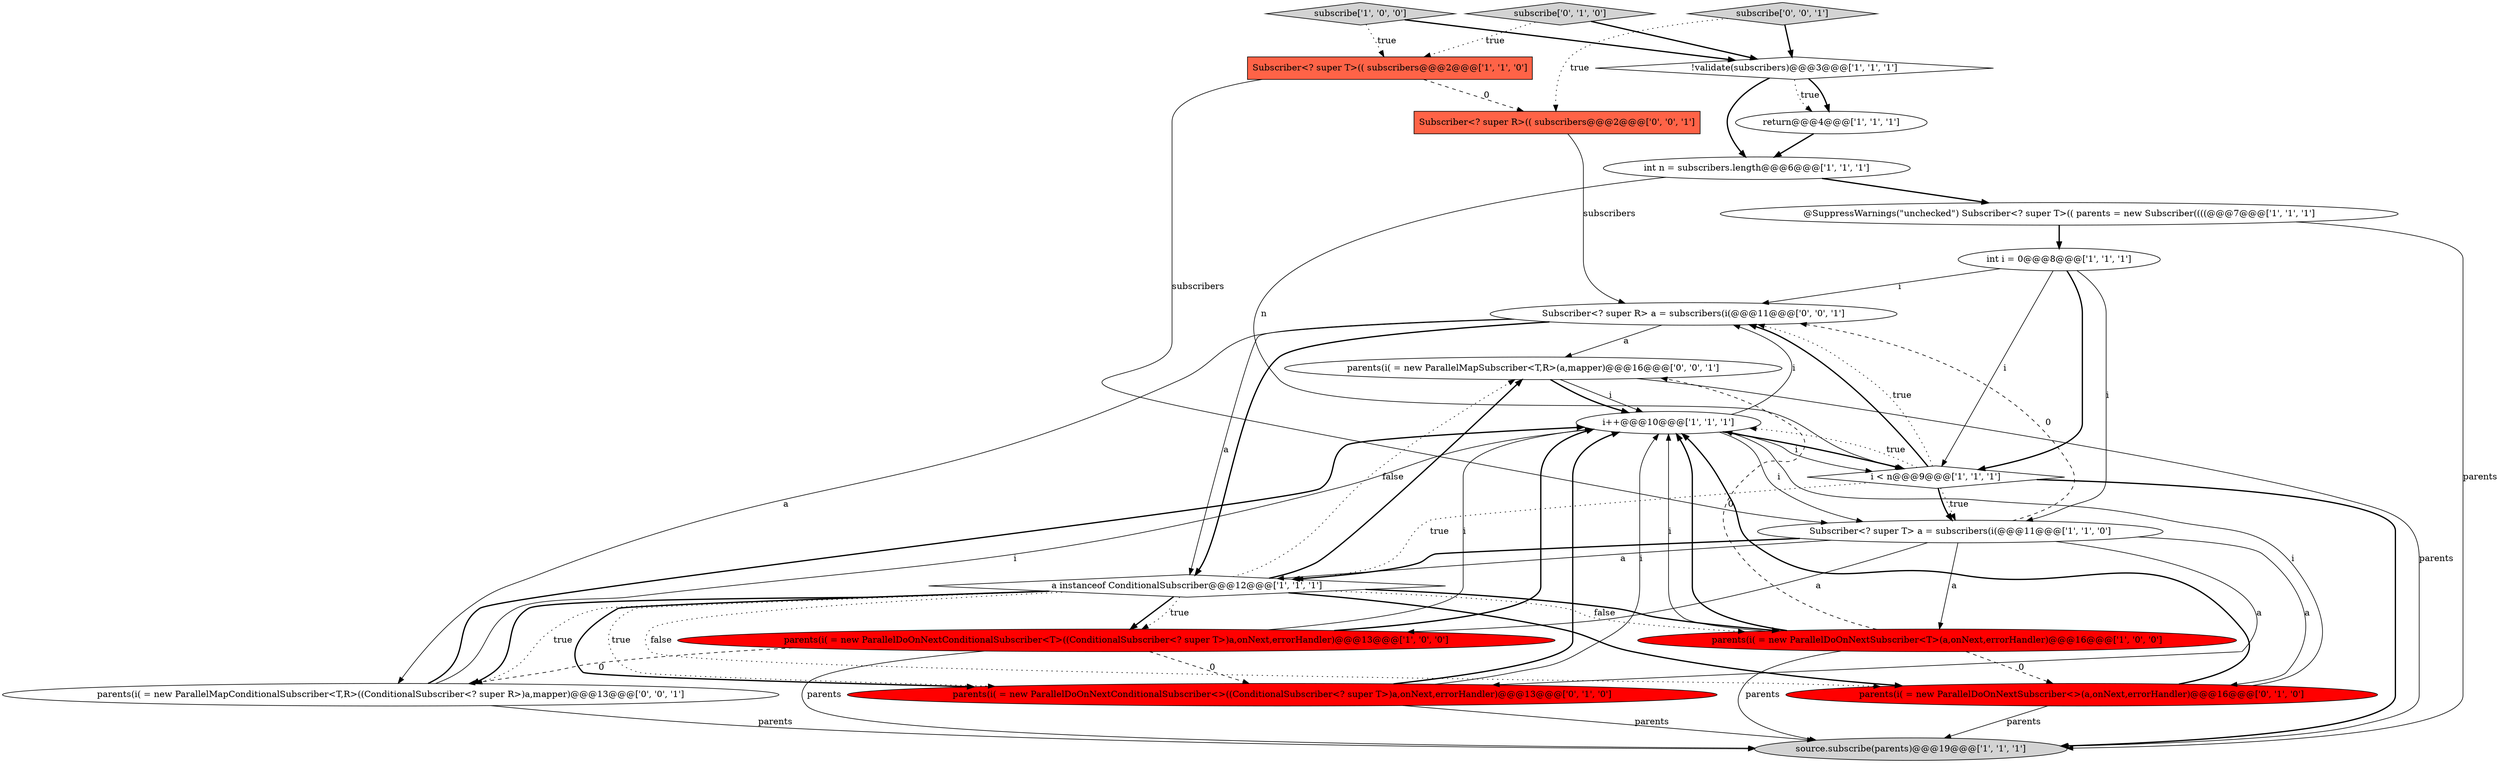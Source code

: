 digraph {
20 [style = filled, label = "Subscriber<? super R>(( subscribers@@@2@@@['0', '0', '1']", fillcolor = tomato, shape = box image = "AAA0AAABBB3BBB"];
15 [style = filled, label = "subscribe['0', '1', '0']", fillcolor = lightgray, shape = diamond image = "AAA0AAABBB2BBB"];
17 [style = filled, label = "parents(i( = new ParallelMapSubscriber<T,R>(a,mapper)@@@16@@@['0', '0', '1']", fillcolor = white, shape = ellipse image = "AAA0AAABBB3BBB"];
9 [style = filled, label = "parents(i( = new ParallelDoOnNextSubscriber<T>(a,onNext,errorHandler)@@@16@@@['1', '0', '0']", fillcolor = red, shape = ellipse image = "AAA1AAABBB1BBB"];
2 [style = filled, label = "i < n@@@9@@@['1', '1', '1']", fillcolor = white, shape = diamond image = "AAA0AAABBB1BBB"];
19 [style = filled, label = "Subscriber<? super R> a = subscribers(i(@@@11@@@['0', '0', '1']", fillcolor = white, shape = ellipse image = "AAA0AAABBB3BBB"];
13 [style = filled, label = "parents(i( = new ParallelDoOnNextConditionalSubscriber<T>((ConditionalSubscriber<? super T>)a,onNext,errorHandler)@@@13@@@['1', '0', '0']", fillcolor = red, shape = ellipse image = "AAA1AAABBB1BBB"];
0 [style = filled, label = "i++@@@10@@@['1', '1', '1']", fillcolor = white, shape = ellipse image = "AAA0AAABBB1BBB"];
11 [style = filled, label = "source.subscribe(parents)@@@19@@@['1', '1', '1']", fillcolor = lightgray, shape = ellipse image = "AAA0AAABBB1BBB"];
14 [style = filled, label = "parents(i( = new ParallelDoOnNextConditionalSubscriber<>((ConditionalSubscriber<? super T>)a,onNext,errorHandler)@@@13@@@['0', '1', '0']", fillcolor = red, shape = ellipse image = "AAA1AAABBB2BBB"];
1 [style = filled, label = "!validate(subscribers)@@@3@@@['1', '1', '1']", fillcolor = white, shape = diamond image = "AAA0AAABBB1BBB"];
7 [style = filled, label = "a instanceof ConditionalSubscriber@@@12@@@['1', '1', '1']", fillcolor = white, shape = diamond image = "AAA0AAABBB1BBB"];
3 [style = filled, label = "int i = 0@@@8@@@['1', '1', '1']", fillcolor = white, shape = ellipse image = "AAA0AAABBB1BBB"];
5 [style = filled, label = "int n = subscribers.length@@@6@@@['1', '1', '1']", fillcolor = white, shape = ellipse image = "AAA0AAABBB1BBB"];
21 [style = filled, label = "parents(i( = new ParallelMapConditionalSubscriber<T,R>((ConditionalSubscriber<? super R>)a,mapper)@@@13@@@['0', '0', '1']", fillcolor = white, shape = ellipse image = "AAA0AAABBB3BBB"];
4 [style = filled, label = "Subscriber<? super T> a = subscribers(i(@@@11@@@['1', '1', '0']", fillcolor = white, shape = ellipse image = "AAA0AAABBB1BBB"];
6 [style = filled, label = "@SuppressWarnings(\"unchecked\") Subscriber<? super T>(( parents = new Subscriber((((@@@7@@@['1', '1', '1']", fillcolor = white, shape = ellipse image = "AAA0AAABBB1BBB"];
18 [style = filled, label = "subscribe['0', '0', '1']", fillcolor = lightgray, shape = diamond image = "AAA0AAABBB3BBB"];
12 [style = filled, label = "subscribe['1', '0', '0']", fillcolor = lightgray, shape = diamond image = "AAA0AAABBB1BBB"];
10 [style = filled, label = "return@@@4@@@['1', '1', '1']", fillcolor = white, shape = ellipse image = "AAA0AAABBB1BBB"];
16 [style = filled, label = "parents(i( = new ParallelDoOnNextSubscriber<>(a,onNext,errorHandler)@@@16@@@['0', '1', '0']", fillcolor = red, shape = ellipse image = "AAA1AAABBB2BBB"];
8 [style = filled, label = "Subscriber<? super T>(( subscribers@@@2@@@['1', '1', '0']", fillcolor = tomato, shape = box image = "AAA0AAABBB1BBB"];
9->0 [style = solid, label="i"];
1->5 [style = bold, label=""];
7->13 [style = bold, label=""];
13->0 [style = solid, label="i"];
6->3 [style = bold, label=""];
3->2 [style = solid, label="i"];
16->0 [style = bold, label=""];
9->16 [style = dashed, label="0"];
17->0 [style = solid, label="i"];
2->0 [style = dotted, label="true"];
1->10 [style = dotted, label="true"];
7->14 [style = dotted, label="true"];
9->0 [style = bold, label=""];
2->19 [style = bold, label=""];
14->11 [style = solid, label="parents"];
7->17 [style = bold, label=""];
21->0 [style = bold, label=""];
12->8 [style = dotted, label="true"];
3->19 [style = solid, label="i"];
9->11 [style = solid, label="parents"];
7->13 [style = dotted, label="true"];
0->2 [style = bold, label=""];
8->20 [style = dashed, label="0"];
4->13 [style = solid, label="a"];
7->17 [style = dotted, label="false"];
16->11 [style = solid, label="parents"];
17->11 [style = solid, label="parents"];
21->11 [style = solid, label="parents"];
5->2 [style = solid, label="n"];
20->19 [style = solid, label="subscribers"];
0->4 [style = solid, label="i"];
18->20 [style = dotted, label="true"];
7->9 [style = dotted, label="false"];
12->1 [style = bold, label=""];
2->4 [style = bold, label=""];
8->4 [style = solid, label="subscribers"];
4->7 [style = bold, label=""];
13->14 [style = dashed, label="0"];
3->4 [style = solid, label="i"];
7->14 [style = bold, label=""];
13->11 [style = solid, label="parents"];
7->9 [style = bold, label=""];
4->7 [style = solid, label="a"];
0->2 [style = solid, label="i"];
6->11 [style = solid, label="parents"];
17->0 [style = bold, label=""];
13->21 [style = dashed, label="0"];
15->8 [style = dotted, label="true"];
10->5 [style = bold, label=""];
5->6 [style = bold, label=""];
3->2 [style = bold, label=""];
14->0 [style = bold, label=""];
7->16 [style = dotted, label="false"];
18->1 [style = bold, label=""];
2->7 [style = dotted, label="true"];
9->17 [style = dashed, label="0"];
2->4 [style = dotted, label="true"];
7->16 [style = bold, label=""];
19->7 [style = solid, label="a"];
4->16 [style = solid, label="a"];
14->0 [style = solid, label="i"];
7->21 [style = bold, label=""];
4->14 [style = solid, label="a"];
4->9 [style = solid, label="a"];
19->21 [style = solid, label="a"];
4->19 [style = dashed, label="0"];
0->19 [style = solid, label="i"];
19->17 [style = solid, label="a"];
7->21 [style = dotted, label="true"];
21->0 [style = solid, label="i"];
1->10 [style = bold, label=""];
19->7 [style = bold, label=""];
2->11 [style = bold, label=""];
2->19 [style = dotted, label="true"];
13->0 [style = bold, label=""];
15->1 [style = bold, label=""];
16->0 [style = solid, label="i"];
}
